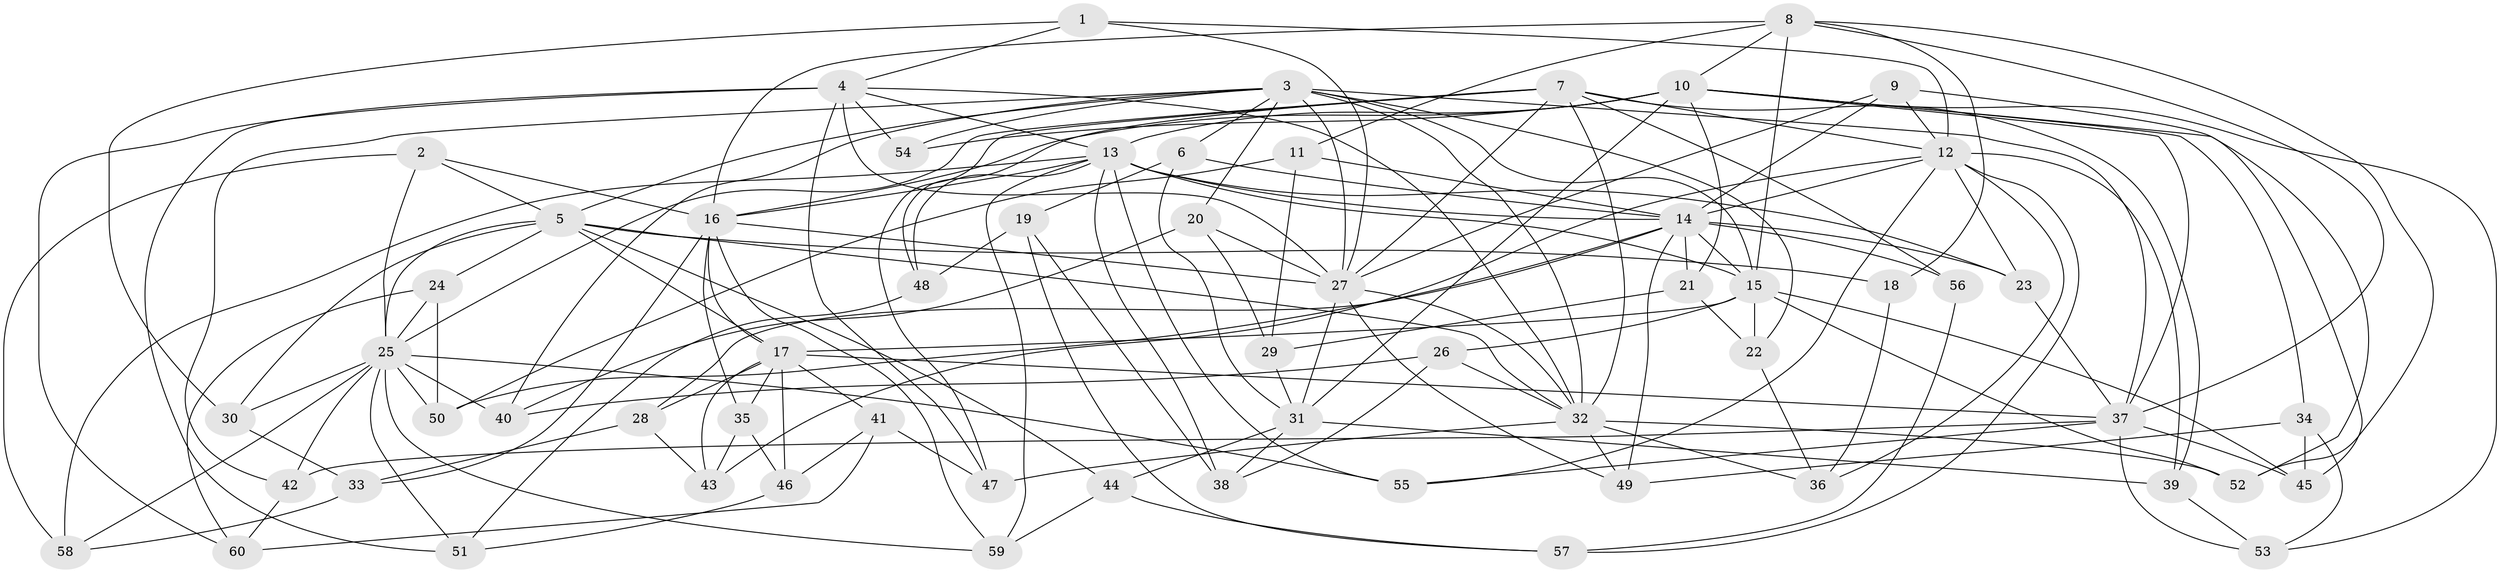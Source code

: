 // original degree distribution, {4: 1.0}
// Generated by graph-tools (version 1.1) at 2025/37/03/09/25 02:37:50]
// undirected, 60 vertices, 165 edges
graph export_dot {
graph [start="1"]
  node [color=gray90,style=filled];
  1;
  2;
  3;
  4;
  5;
  6;
  7;
  8;
  9;
  10;
  11;
  12;
  13;
  14;
  15;
  16;
  17;
  18;
  19;
  20;
  21;
  22;
  23;
  24;
  25;
  26;
  27;
  28;
  29;
  30;
  31;
  32;
  33;
  34;
  35;
  36;
  37;
  38;
  39;
  40;
  41;
  42;
  43;
  44;
  45;
  46;
  47;
  48;
  49;
  50;
  51;
  52;
  53;
  54;
  55;
  56;
  57;
  58;
  59;
  60;
  1 -- 4 [weight=1.0];
  1 -- 12 [weight=1.0];
  1 -- 27 [weight=1.0];
  1 -- 30 [weight=1.0];
  2 -- 5 [weight=1.0];
  2 -- 16 [weight=1.0];
  2 -- 25 [weight=1.0];
  2 -- 58 [weight=1.0];
  3 -- 5 [weight=1.0];
  3 -- 6 [weight=1.0];
  3 -- 15 [weight=1.0];
  3 -- 20 [weight=1.0];
  3 -- 22 [weight=1.0];
  3 -- 27 [weight=1.0];
  3 -- 32 [weight=1.0];
  3 -- 37 [weight=2.0];
  3 -- 40 [weight=1.0];
  3 -- 42 [weight=1.0];
  3 -- 54 [weight=1.0];
  4 -- 13 [weight=1.0];
  4 -- 27 [weight=1.0];
  4 -- 32 [weight=1.0];
  4 -- 47 [weight=1.0];
  4 -- 51 [weight=1.0];
  4 -- 54 [weight=1.0];
  4 -- 60 [weight=1.0];
  5 -- 17 [weight=1.0];
  5 -- 18 [weight=2.0];
  5 -- 24 [weight=1.0];
  5 -- 25 [weight=1.0];
  5 -- 30 [weight=1.0];
  5 -- 32 [weight=1.0];
  5 -- 44 [weight=1.0];
  6 -- 14 [weight=1.0];
  6 -- 19 [weight=1.0];
  6 -- 31 [weight=1.0];
  7 -- 12 [weight=1.0];
  7 -- 25 [weight=1.0];
  7 -- 27 [weight=2.0];
  7 -- 32 [weight=1.0];
  7 -- 39 [weight=1.0];
  7 -- 47 [weight=1.0];
  7 -- 48 [weight=1.0];
  7 -- 56 [weight=2.0];
  8 -- 10 [weight=1.0];
  8 -- 11 [weight=1.0];
  8 -- 15 [weight=1.0];
  8 -- 16 [weight=2.0];
  8 -- 18 [weight=1.0];
  8 -- 37 [weight=1.0];
  8 -- 52 [weight=1.0];
  9 -- 12 [weight=1.0];
  9 -- 14 [weight=1.0];
  9 -- 27 [weight=1.0];
  9 -- 52 [weight=1.0];
  10 -- 13 [weight=1.0];
  10 -- 16 [weight=2.0];
  10 -- 21 [weight=1.0];
  10 -- 31 [weight=1.0];
  10 -- 34 [weight=1.0];
  10 -- 37 [weight=1.0];
  10 -- 45 [weight=1.0];
  10 -- 53 [weight=1.0];
  10 -- 54 [weight=2.0];
  11 -- 14 [weight=1.0];
  11 -- 29 [weight=1.0];
  11 -- 50 [weight=1.0];
  12 -- 14 [weight=1.0];
  12 -- 23 [weight=1.0];
  12 -- 36 [weight=1.0];
  12 -- 39 [weight=1.0];
  12 -- 43 [weight=1.0];
  12 -- 55 [weight=1.0];
  12 -- 57 [weight=1.0];
  13 -- 14 [weight=1.0];
  13 -- 15 [weight=2.0];
  13 -- 16 [weight=1.0];
  13 -- 23 [weight=1.0];
  13 -- 38 [weight=1.0];
  13 -- 48 [weight=1.0];
  13 -- 55 [weight=1.0];
  13 -- 58 [weight=1.0];
  13 -- 59 [weight=1.0];
  14 -- 15 [weight=1.0];
  14 -- 21 [weight=1.0];
  14 -- 23 [weight=1.0];
  14 -- 28 [weight=1.0];
  14 -- 49 [weight=1.0];
  14 -- 50 [weight=1.0];
  14 -- 56 [weight=1.0];
  15 -- 17 [weight=1.0];
  15 -- 22 [weight=1.0];
  15 -- 26 [weight=1.0];
  15 -- 45 [weight=1.0];
  15 -- 52 [weight=1.0];
  16 -- 17 [weight=2.0];
  16 -- 27 [weight=1.0];
  16 -- 33 [weight=1.0];
  16 -- 35 [weight=1.0];
  16 -- 59 [weight=1.0];
  17 -- 28 [weight=1.0];
  17 -- 35 [weight=1.0];
  17 -- 37 [weight=1.0];
  17 -- 41 [weight=1.0];
  17 -- 43 [weight=1.0];
  17 -- 46 [weight=1.0];
  18 -- 36 [weight=1.0];
  19 -- 38 [weight=1.0];
  19 -- 48 [weight=1.0];
  19 -- 57 [weight=1.0];
  20 -- 27 [weight=1.0];
  20 -- 29 [weight=1.0];
  20 -- 40 [weight=1.0];
  21 -- 22 [weight=1.0];
  21 -- 29 [weight=1.0];
  22 -- 36 [weight=1.0];
  23 -- 37 [weight=1.0];
  24 -- 25 [weight=1.0];
  24 -- 50 [weight=1.0];
  24 -- 60 [weight=1.0];
  25 -- 30 [weight=1.0];
  25 -- 40 [weight=1.0];
  25 -- 42 [weight=1.0];
  25 -- 50 [weight=1.0];
  25 -- 51 [weight=1.0];
  25 -- 55 [weight=1.0];
  25 -- 58 [weight=1.0];
  25 -- 59 [weight=1.0];
  26 -- 32 [weight=1.0];
  26 -- 38 [weight=1.0];
  26 -- 40 [weight=1.0];
  27 -- 31 [weight=2.0];
  27 -- 32 [weight=1.0];
  27 -- 49 [weight=1.0];
  28 -- 33 [weight=1.0];
  28 -- 43 [weight=1.0];
  29 -- 31 [weight=1.0];
  30 -- 33 [weight=1.0];
  31 -- 38 [weight=1.0];
  31 -- 39 [weight=1.0];
  31 -- 44 [weight=1.0];
  32 -- 36 [weight=1.0];
  32 -- 47 [weight=1.0];
  32 -- 49 [weight=1.0];
  32 -- 52 [weight=1.0];
  33 -- 58 [weight=1.0];
  34 -- 45 [weight=1.0];
  34 -- 49 [weight=1.0];
  34 -- 53 [weight=1.0];
  35 -- 43 [weight=1.0];
  35 -- 46 [weight=1.0];
  37 -- 42 [weight=1.0];
  37 -- 45 [weight=1.0];
  37 -- 53 [weight=1.0];
  37 -- 55 [weight=1.0];
  39 -- 53 [weight=1.0];
  41 -- 46 [weight=1.0];
  41 -- 47 [weight=1.0];
  41 -- 60 [weight=1.0];
  42 -- 60 [weight=1.0];
  44 -- 57 [weight=1.0];
  44 -- 59 [weight=1.0];
  46 -- 51 [weight=1.0];
  48 -- 51 [weight=1.0];
  56 -- 57 [weight=1.0];
}
